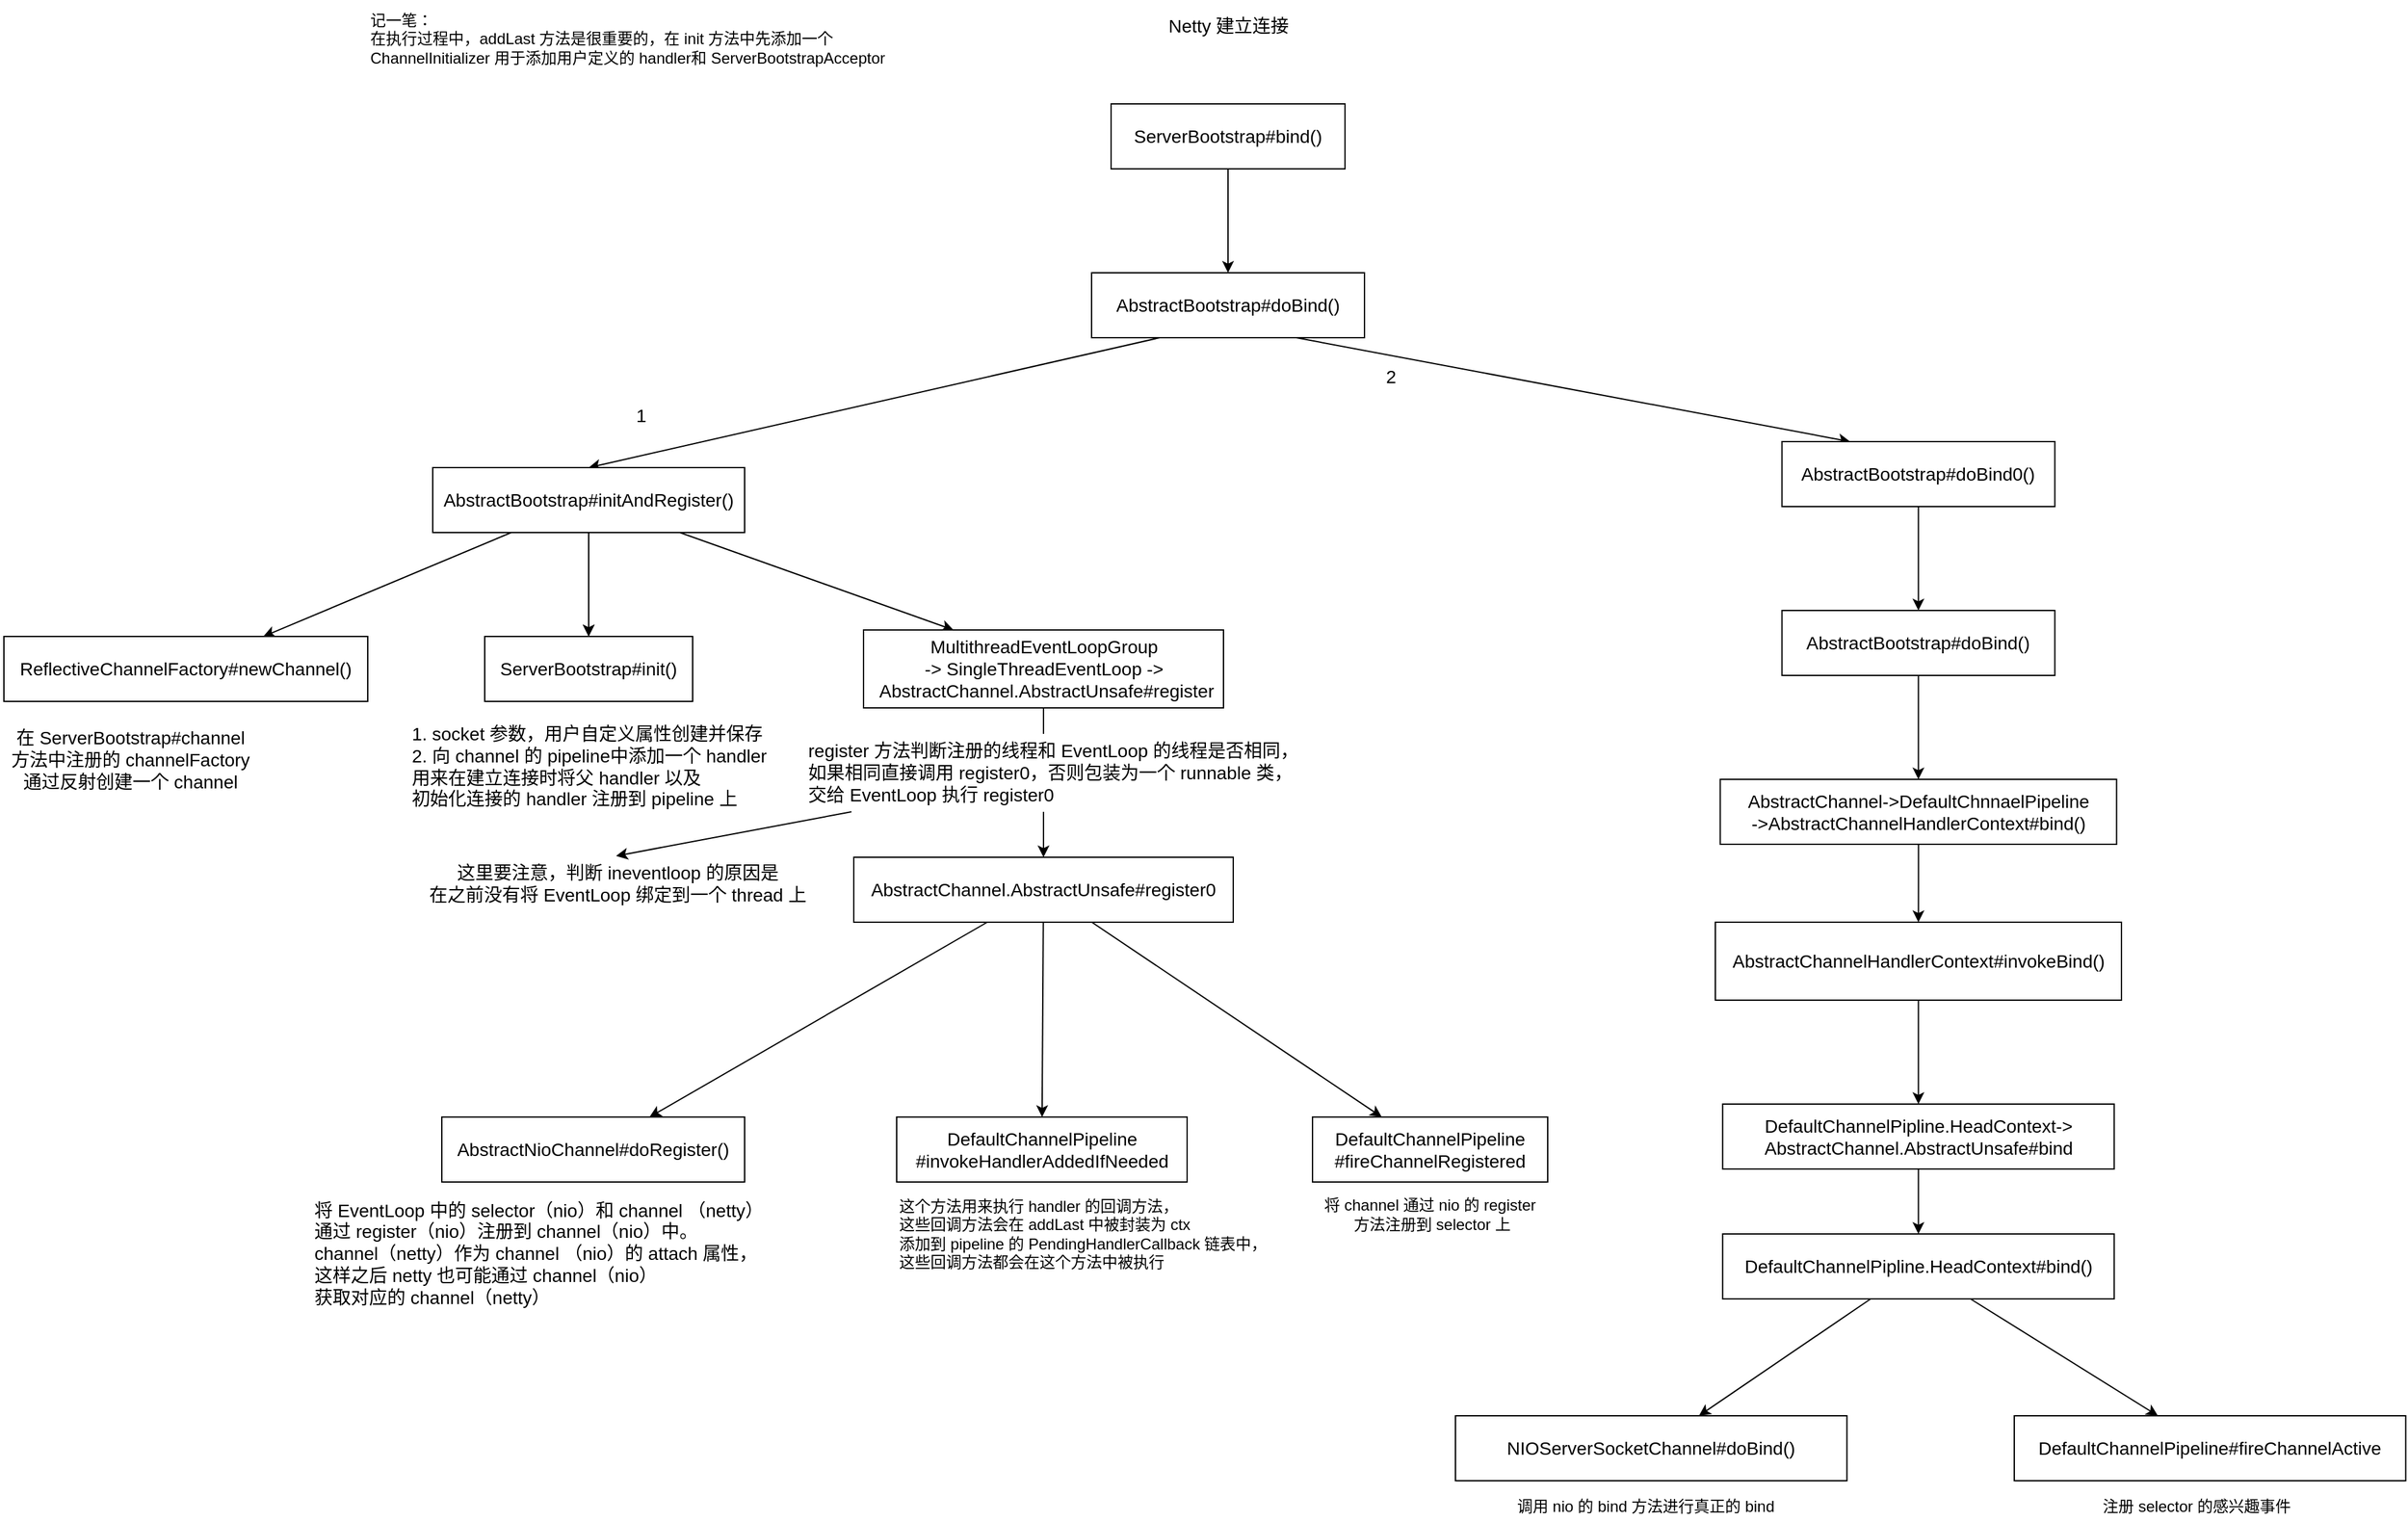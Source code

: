 <mxfile version="15.7.3" type="device"><diagram id="BYVNb2BGT1l4CVW8FG3r" name="第 1 页"><mxGraphModel dx="2013" dy="725" grid="1" gridSize="10" guides="1" tooltips="1" connect="1" arrows="1" fold="0" page="1" pageScale="1" pageWidth="827" pageHeight="1169" math="0" shadow="0"><root><mxCell id="0"/><mxCell id="1" parent="0"/><mxCell id="BYsIzx0ZxTYmt54dxj6Q-1" value="&lt;font style=&quot;font-size: 14px&quot;&gt;Netty 建立连接&lt;/font&gt;" style="text;html=1;align=center;verticalAlign=middle;resizable=0;points=[];autosize=1;strokeColor=none;fillColor=none;" parent="1" vertex="1"><mxGeometry x="140" y="60" width="110" height="20" as="geometry"/></mxCell><mxCell id="BYsIzx0ZxTYmt54dxj6Q-4" value="" style="edgeStyle=orthogonalEdgeStyle;rounded=0;orthogonalLoop=1;jettySize=auto;html=1;fontSize=14;" parent="1" source="BYsIzx0ZxTYmt54dxj6Q-2" target="BYsIzx0ZxTYmt54dxj6Q-3" edge="1"><mxGeometry relative="1" as="geometry"/></mxCell><mxCell id="BYsIzx0ZxTYmt54dxj6Q-2" value="ServerBootstrap#bind()" style="rounded=0;whiteSpace=wrap;html=1;fontSize=14;" parent="1" vertex="1"><mxGeometry x="105" y="130" width="180" height="50" as="geometry"/></mxCell><mxCell id="BYsIzx0ZxTYmt54dxj6Q-5" style="rounded=0;orthogonalLoop=1;jettySize=auto;html=1;fontSize=14;entryX=0.5;entryY=0;entryDx=0;entryDy=0;exitX=0.25;exitY=1;exitDx=0;exitDy=0;" parent="1" source="BYsIzx0ZxTYmt54dxj6Q-3" target="BYsIzx0ZxTYmt54dxj6Q-6" edge="1"><mxGeometry relative="1" as="geometry"><mxPoint x="3" y="400" as="targetPoint"/><mxPoint x="71.095" y="320" as="sourcePoint"/></mxGeometry></mxCell><mxCell id="BYsIzx0ZxTYmt54dxj6Q-8" value="" style="edgeStyle=none;rounded=0;orthogonalLoop=1;jettySize=auto;html=1;fontSize=14;exitX=0.75;exitY=1;exitDx=0;exitDy=0;entryX=0.25;entryY=0;entryDx=0;entryDy=0;" parent="1" source="BYsIzx0ZxTYmt54dxj6Q-3" target="BYsIzx0ZxTYmt54dxj6Q-7" edge="1"><mxGeometry relative="1" as="geometry"><mxPoint x="181.636" y="320" as="sourcePoint"/><mxPoint x="358.364" y="380" as="targetPoint"/></mxGeometry></mxCell><mxCell id="BYsIzx0ZxTYmt54dxj6Q-3" value="AbstractBootstrap#doBind()" style="rounded=0;whiteSpace=wrap;html=1;fontSize=14;" parent="1" vertex="1"><mxGeometry x="90" y="260" width="210" height="50" as="geometry"/></mxCell><mxCell id="BYsIzx0ZxTYmt54dxj6Q-13" value="" style="edgeStyle=none;rounded=0;orthogonalLoop=1;jettySize=auto;html=1;fontSize=14;" parent="1" source="BYsIzx0ZxTYmt54dxj6Q-6" target="BYsIzx0ZxTYmt54dxj6Q-12" edge="1"><mxGeometry relative="1" as="geometry"/></mxCell><mxCell id="BYsIzx0ZxTYmt54dxj6Q-16" value="" style="edgeStyle=none;rounded=0;orthogonalLoop=1;jettySize=auto;html=1;fontSize=14;" parent="1" source="BYsIzx0ZxTYmt54dxj6Q-6" target="BYsIzx0ZxTYmt54dxj6Q-15" edge="1"><mxGeometry relative="1" as="geometry"/></mxCell><mxCell id="BYsIzx0ZxTYmt54dxj6Q-18" value="" style="edgeStyle=none;rounded=0;orthogonalLoop=1;jettySize=auto;html=1;fontSize=14;" parent="1" source="BYsIzx0ZxTYmt54dxj6Q-6" target="BYsIzx0ZxTYmt54dxj6Q-15" edge="1"><mxGeometry relative="1" as="geometry"/></mxCell><mxCell id="BYsIzx0ZxTYmt54dxj6Q-19" style="edgeStyle=none;rounded=0;orthogonalLoop=1;jettySize=auto;html=1;fontSize=14;entryX=0.25;entryY=0;entryDx=0;entryDy=0;" parent="1" source="BYsIzx0ZxTYmt54dxj6Q-6" target="BYsIzx0ZxTYmt54dxj6Q-20" edge="1"><mxGeometry relative="1" as="geometry"><mxPoint x="-157" y="540" as="targetPoint"/></mxGeometry></mxCell><mxCell id="BYsIzx0ZxTYmt54dxj6Q-6" value="AbstractBootstrap#initAndRegister()" style="whiteSpace=wrap;html=1;fontSize=14;" parent="1" vertex="1"><mxGeometry x="-417" y="410" width="240" height="50" as="geometry"/></mxCell><mxCell id="h-GiNLaB2gvwVmooUkAu-5" value="" style="edgeStyle=orthogonalEdgeStyle;rounded=0;orthogonalLoop=1;jettySize=auto;html=1;" edge="1" parent="1" source="BYsIzx0ZxTYmt54dxj6Q-7" target="h-GiNLaB2gvwVmooUkAu-4"><mxGeometry relative="1" as="geometry"/></mxCell><mxCell id="BYsIzx0ZxTYmt54dxj6Q-7" value="AbstractBootstrap#doBind0()" style="rounded=0;whiteSpace=wrap;html=1;fontSize=14;" parent="1" vertex="1"><mxGeometry x="621.25" y="390" width="210" height="50" as="geometry"/></mxCell><mxCell id="BYsIzx0ZxTYmt54dxj6Q-10" value="1" style="text;html=1;align=center;verticalAlign=middle;resizable=0;points=[];autosize=1;strokeColor=none;fillColor=none;fontSize=14;" parent="1" vertex="1"><mxGeometry x="-267" y="360" width="20" height="20" as="geometry"/></mxCell><mxCell id="BYsIzx0ZxTYmt54dxj6Q-11" value="2" style="text;html=1;align=center;verticalAlign=middle;resizable=0;points=[];autosize=1;strokeColor=none;fillColor=none;fontSize=14;" parent="1" vertex="1"><mxGeometry x="310" y="330" width="20" height="20" as="geometry"/></mxCell><mxCell id="BYsIzx0ZxTYmt54dxj6Q-12" value="ReflectiveChannelFactory#newChannel()" style="whiteSpace=wrap;html=1;fontSize=14;" parent="1" vertex="1"><mxGeometry x="-747" y="540" width="280" height="50" as="geometry"/></mxCell><mxCell id="BYsIzx0ZxTYmt54dxj6Q-14" value="在 ServerBootstrap#channel &lt;br&gt;方法中注册的 channelFactory&lt;br&gt;通过反射创建一个 channel" style="text;html=1;align=center;verticalAlign=middle;resizable=0;points=[];autosize=1;strokeColor=none;fillColor=none;fontSize=14;" parent="1" vertex="1"><mxGeometry x="-750" y="605" width="200" height="60" as="geometry"/></mxCell><mxCell id="BYsIzx0ZxTYmt54dxj6Q-15" value="ServerBootstrap#init()" style="whiteSpace=wrap;html=1;fontSize=14;" parent="1" vertex="1"><mxGeometry x="-377" y="540" width="160" height="50" as="geometry"/></mxCell><mxCell id="BYsIzx0ZxTYmt54dxj6Q-17" value="&lt;div style=&quot;text-align: left&quot;&gt;&lt;span&gt;1. socket 参数，用户自定义属性创建并保存&lt;/span&gt;&lt;/div&gt;&lt;div style=&quot;text-align: left&quot;&gt;&lt;span&gt;2. 向 channel 的 pipeline中添加一个 handler&lt;/span&gt;&lt;/div&gt;&lt;div style=&quot;text-align: left&quot;&gt;&lt;span&gt;用来在建立连接时将父 handler 以及&lt;/span&gt;&lt;/div&gt;&lt;div style=&quot;text-align: left&quot;&gt;&lt;span&gt;初始化连接的 handler 注册到 pipeline 上&lt;/span&gt;&lt;/div&gt;" style="text;html=1;align=center;verticalAlign=middle;resizable=0;points=[];autosize=1;strokeColor=none;fillColor=none;fontSize=14;" parent="1" vertex="1"><mxGeometry x="-442" y="605" width="290" height="70" as="geometry"/></mxCell><mxCell id="BYsIzx0ZxTYmt54dxj6Q-22" value="" style="edgeStyle=none;rounded=0;orthogonalLoop=1;jettySize=auto;html=1;fontSize=14;startArrow=none;" parent="1" target="BYsIzx0ZxTYmt54dxj6Q-21" edge="1"><mxGeometry relative="1" as="geometry"><mxPoint x="53" y="675" as="sourcePoint"/></mxGeometry></mxCell><mxCell id="BYsIzx0ZxTYmt54dxj6Q-20" value="MultithreadEventLoopGroup&lt;br&gt;-&amp;gt; SingleThreadEventLoop -&amp;gt;&lt;br&gt;&amp;nbsp;AbstractChannel.AbstractUnsafe#register" style="whiteSpace=wrap;html=1;fontSize=14;align=center;" parent="1" vertex="1"><mxGeometry x="-85.5" y="535" width="277" height="60" as="geometry"/></mxCell><mxCell id="BYsIzx0ZxTYmt54dxj6Q-31" value="" style="edgeStyle=none;rounded=0;orthogonalLoop=1;jettySize=auto;html=1;fontSize=14;" parent="1" source="BYsIzx0ZxTYmt54dxj6Q-21" target="BYsIzx0ZxTYmt54dxj6Q-30" edge="1"><mxGeometry relative="1" as="geometry"/></mxCell><mxCell id="BYsIzx0ZxTYmt54dxj6Q-34" value="" style="edgeStyle=none;rounded=0;orthogonalLoop=1;jettySize=auto;html=1;fontSize=14;" parent="1" source="BYsIzx0ZxTYmt54dxj6Q-21" target="BYsIzx0ZxTYmt54dxj6Q-33" edge="1"><mxGeometry relative="1" as="geometry"/></mxCell><mxCell id="BYsIzx0ZxTYmt54dxj6Q-38" value="" style="edgeStyle=none;rounded=0;orthogonalLoop=1;jettySize=auto;html=1;fontSize=14;" parent="1" source="BYsIzx0ZxTYmt54dxj6Q-21" target="BYsIzx0ZxTYmt54dxj6Q-37" edge="1"><mxGeometry relative="1" as="geometry"/></mxCell><mxCell id="BYsIzx0ZxTYmt54dxj6Q-21" value="AbstractChannel.AbstractUnsafe#register0" style="whiteSpace=wrap;html=1;fontSize=14;align=center;" parent="1" vertex="1"><mxGeometry x="-93" y="710" width="292" height="50" as="geometry"/></mxCell><mxCell id="BYsIzx0ZxTYmt54dxj6Q-26" style="edgeStyle=none;rounded=0;orthogonalLoop=1;jettySize=auto;html=1;fontSize=14;entryX=0.497;entryY=-0.025;entryDx=0;entryDy=0;entryPerimeter=0;" parent="1" source="BYsIzx0ZxTYmt54dxj6Q-23" target="BYsIzx0ZxTYmt54dxj6Q-29" edge="1"><mxGeometry relative="1" as="geometry"><mxPoint x="-270" y="770" as="targetPoint"/></mxGeometry></mxCell><mxCell id="BYsIzx0ZxTYmt54dxj6Q-23" value="register 方法判断注册的线程和 EventLoop 的线程是否相同，&lt;br&gt;如果相同直接调用 register0，否则包装为一个 runnable 类，&lt;br&gt;交给 EventLoop 执行 register0" style="text;html=1;align=left;verticalAlign=middle;resizable=0;points=[];autosize=1;strokeColor=none;fillColor=none;fontSize=14;" parent="1" vertex="1"><mxGeometry x="-130" y="615" width="390" height="60" as="geometry"/></mxCell><mxCell id="BYsIzx0ZxTYmt54dxj6Q-24" value="" style="edgeStyle=none;rounded=0;orthogonalLoop=1;jettySize=auto;html=1;fontSize=14;endArrow=none;" parent="1" source="BYsIzx0ZxTYmt54dxj6Q-20" edge="1"><mxGeometry relative="1" as="geometry"><mxPoint x="53" y="595" as="sourcePoint"/><mxPoint x="53" y="615" as="targetPoint"/></mxGeometry></mxCell><mxCell id="BYsIzx0ZxTYmt54dxj6Q-29" value="这里要注意，判断 ineventloop 的原因是&lt;br&gt;在之前没有将 EventLoop 绑定到一个 thread 上" style="text;html=1;align=center;verticalAlign=middle;resizable=0;points=[];autosize=1;strokeColor=none;fillColor=none;fontSize=14;" parent="1" vertex="1"><mxGeometry x="-430" y="710" width="310" height="40" as="geometry"/></mxCell><mxCell id="BYsIzx0ZxTYmt54dxj6Q-30" value="AbstractNioChannel#doRegister()" style="whiteSpace=wrap;html=1;fontSize=14;align=center;" parent="1" vertex="1"><mxGeometry x="-410" y="910" width="233" height="50" as="geometry"/></mxCell><mxCell id="BYsIzx0ZxTYmt54dxj6Q-32" value="将 EventLoop 中的 selector（nio）和 channel （netty）&lt;br&gt;通过 register（nio）注册到 channel（nio）中。&lt;br&gt;channel（netty）作为 channel （nio）的 attach 属性，&lt;br&gt;这样之后 netty 也可能通过 channel（nio）&lt;br&gt;获取对应的 channel（netty）" style="text;html=1;align=left;verticalAlign=middle;resizable=0;points=[];autosize=1;strokeColor=none;fillColor=none;fontSize=14;" parent="1" vertex="1"><mxGeometry x="-510" y="970" width="360" height="90" as="geometry"/></mxCell><mxCell id="BYsIzx0ZxTYmt54dxj6Q-33" value="DefaultChannelPipeline&lt;br&gt;#invokeHandlerAddedIfNeeded" style="whiteSpace=wrap;html=1;fontSize=14;align=center;" parent="1" vertex="1"><mxGeometry x="-60" y="910" width="223.5" height="50" as="geometry"/></mxCell><mxCell id="BYsIzx0ZxTYmt54dxj6Q-37" value="DefaultChannelPipeline&lt;br&gt;#fireChannelRegistered" style="whiteSpace=wrap;html=1;fontSize=14;align=center;" parent="1" vertex="1"><mxGeometry x="260" y="910" width="181" height="50" as="geometry"/></mxCell><mxCell id="jl1IRXoEiXoXUvRZ0bbF-1" value="记一笔：&lt;br&gt;在执行过程中，addLast 方法是很重要的，在 init 方法中先添加一个 ChannelInitializer 用于添加用户定义的 handler和 ServerBootstrapAcceptor" style="text;html=1;strokeColor=none;fillColor=none;align=left;verticalAlign=middle;whiteSpace=wrap;rounded=0;" parent="1" vertex="1"><mxGeometry x="-467" y="50" width="427" height="60" as="geometry"/></mxCell><mxCell id="jl1IRXoEiXoXUvRZ0bbF-2" value="这个方法用来执行 handler 的回调方法，&lt;br&gt;这些回调方法会在 addLast 中被封装为 ctx &lt;br&gt;添加到 pipeline 的 PendingHandlerCallback 链表中，&lt;br&gt;这些回调方法都会在这个方法中被执行" style="text;html=1;align=left;verticalAlign=middle;resizable=0;points=[];autosize=1;strokeColor=none;fillColor=none;" parent="1" vertex="1"><mxGeometry x="-60" y="970" width="300" height="60" as="geometry"/></mxCell><mxCell id="h-GiNLaB2gvwVmooUkAu-1" value="将 channel 通过 nio 的 register&lt;br&gt;&amp;nbsp;方法注册到 selector 上" style="text;html=1;align=center;verticalAlign=middle;resizable=0;points=[];autosize=1;strokeColor=none;fillColor=none;" vertex="1" parent="1"><mxGeometry x="260" y="970" width="180" height="30" as="geometry"/></mxCell><mxCell id="h-GiNLaB2gvwVmooUkAu-7" value="" style="edgeStyle=orthogonalEdgeStyle;rounded=0;orthogonalLoop=1;jettySize=auto;html=1;" edge="1" parent="1" source="h-GiNLaB2gvwVmooUkAu-4" target="h-GiNLaB2gvwVmooUkAu-6"><mxGeometry relative="1" as="geometry"/></mxCell><mxCell id="h-GiNLaB2gvwVmooUkAu-4" value="AbstractBootstrap#doBind()" style="rounded=0;whiteSpace=wrap;html=1;fontSize=14;" vertex="1" parent="1"><mxGeometry x="621.25" y="520" width="210" height="50" as="geometry"/></mxCell><mxCell id="h-GiNLaB2gvwVmooUkAu-9" value="" style="edgeStyle=orthogonalEdgeStyle;rounded=0;orthogonalLoop=1;jettySize=auto;html=1;" edge="1" parent="1" source="h-GiNLaB2gvwVmooUkAu-6" target="h-GiNLaB2gvwVmooUkAu-8"><mxGeometry relative="1" as="geometry"/></mxCell><mxCell id="h-GiNLaB2gvwVmooUkAu-6" value="AbstractChannel-&amp;gt;DefaultChnnaelPipeline&lt;br&gt;-&amp;gt;AbstractChannelHandlerContext#bind()" style="rounded=0;whiteSpace=wrap;html=1;fontSize=14;" vertex="1" parent="1"><mxGeometry x="573.75" y="650" width="305" height="50" as="geometry"/></mxCell><mxCell id="h-GiNLaB2gvwVmooUkAu-11" value="" style="edgeStyle=orthogonalEdgeStyle;rounded=0;orthogonalLoop=1;jettySize=auto;html=1;" edge="1" parent="1" source="h-GiNLaB2gvwVmooUkAu-8" target="h-GiNLaB2gvwVmooUkAu-10"><mxGeometry relative="1" as="geometry"/></mxCell><mxCell id="h-GiNLaB2gvwVmooUkAu-8" value="&lt;span&gt;AbstractChannelHandlerContext#invokeBind()&lt;/span&gt;" style="whiteSpace=wrap;html=1;rounded=0;fontSize=14;" vertex="1" parent="1"><mxGeometry x="570" y="760" width="312.5" height="60" as="geometry"/></mxCell><mxCell id="h-GiNLaB2gvwVmooUkAu-13" value="" style="rounded=0;orthogonalLoop=1;jettySize=auto;html=1;" edge="1" parent="1" source="h-GiNLaB2gvwVmooUkAu-10" target="h-GiNLaB2gvwVmooUkAu-12"><mxGeometry relative="1" as="geometry"/></mxCell><mxCell id="h-GiNLaB2gvwVmooUkAu-10" value="&lt;span&gt;DefaultChannelPipline.HeadContext-&amp;gt;&lt;br&gt;AbstractChannel.AbstractUnsafe#bind&lt;br&gt;&lt;/span&gt;" style="whiteSpace=wrap;html=1;rounded=0;fontSize=14;" vertex="1" parent="1"><mxGeometry x="575.63" y="900" width="301.25" height="50" as="geometry"/></mxCell><mxCell id="h-GiNLaB2gvwVmooUkAu-15" value="" style="edgeStyle=none;rounded=0;orthogonalLoop=1;jettySize=auto;html=1;" edge="1" parent="1" source="h-GiNLaB2gvwVmooUkAu-12" target="h-GiNLaB2gvwVmooUkAu-14"><mxGeometry relative="1" as="geometry"/></mxCell><mxCell id="h-GiNLaB2gvwVmooUkAu-20" value="" style="edgeStyle=none;rounded=0;orthogonalLoop=1;jettySize=auto;html=1;" edge="1" parent="1" source="h-GiNLaB2gvwVmooUkAu-12" target="h-GiNLaB2gvwVmooUkAu-19"><mxGeometry relative="1" as="geometry"/></mxCell><mxCell id="h-GiNLaB2gvwVmooUkAu-12" value="&lt;span&gt;DefaultChannelPipline.HeadContext#bind()&lt;/span&gt;" style="whiteSpace=wrap;html=1;rounded=0;fontSize=14;" vertex="1" parent="1"><mxGeometry x="575.63" y="1000" width="301.25" height="50" as="geometry"/></mxCell><mxCell id="h-GiNLaB2gvwVmooUkAu-14" value="&lt;span&gt;NIOServerSocketChannel#doBind()&lt;br&gt;&lt;/span&gt;" style="whiteSpace=wrap;html=1;rounded=0;fontSize=14;" vertex="1" parent="1"><mxGeometry x="370" y="1140" width="301.25" height="50" as="geometry"/></mxCell><mxCell id="h-GiNLaB2gvwVmooUkAu-16" value="调用 nio 的 bind 方法进行真正的 bind" style="text;html=1;align=center;verticalAlign=middle;resizable=0;points=[];autosize=1;strokeColor=none;fillColor=none;" vertex="1" parent="1"><mxGeometry x="411.25" y="1200" width="210" height="20" as="geometry"/></mxCell><mxCell id="h-GiNLaB2gvwVmooUkAu-19" value="DefaultChannelPipeline#fireChannelActive" style="whiteSpace=wrap;html=1;rounded=0;fontSize=14;" vertex="1" parent="1"><mxGeometry x="800" y="1140" width="301.25" height="50" as="geometry"/></mxCell><mxCell id="h-GiNLaB2gvwVmooUkAu-21" value="注册 selector 的感兴趣事件" style="text;html=1;align=center;verticalAlign=middle;resizable=0;points=[];autosize=1;strokeColor=none;fillColor=none;" vertex="1" parent="1"><mxGeometry x="860" y="1200" width="160" height="20" as="geometry"/></mxCell></root></mxGraphModel></diagram></mxfile>